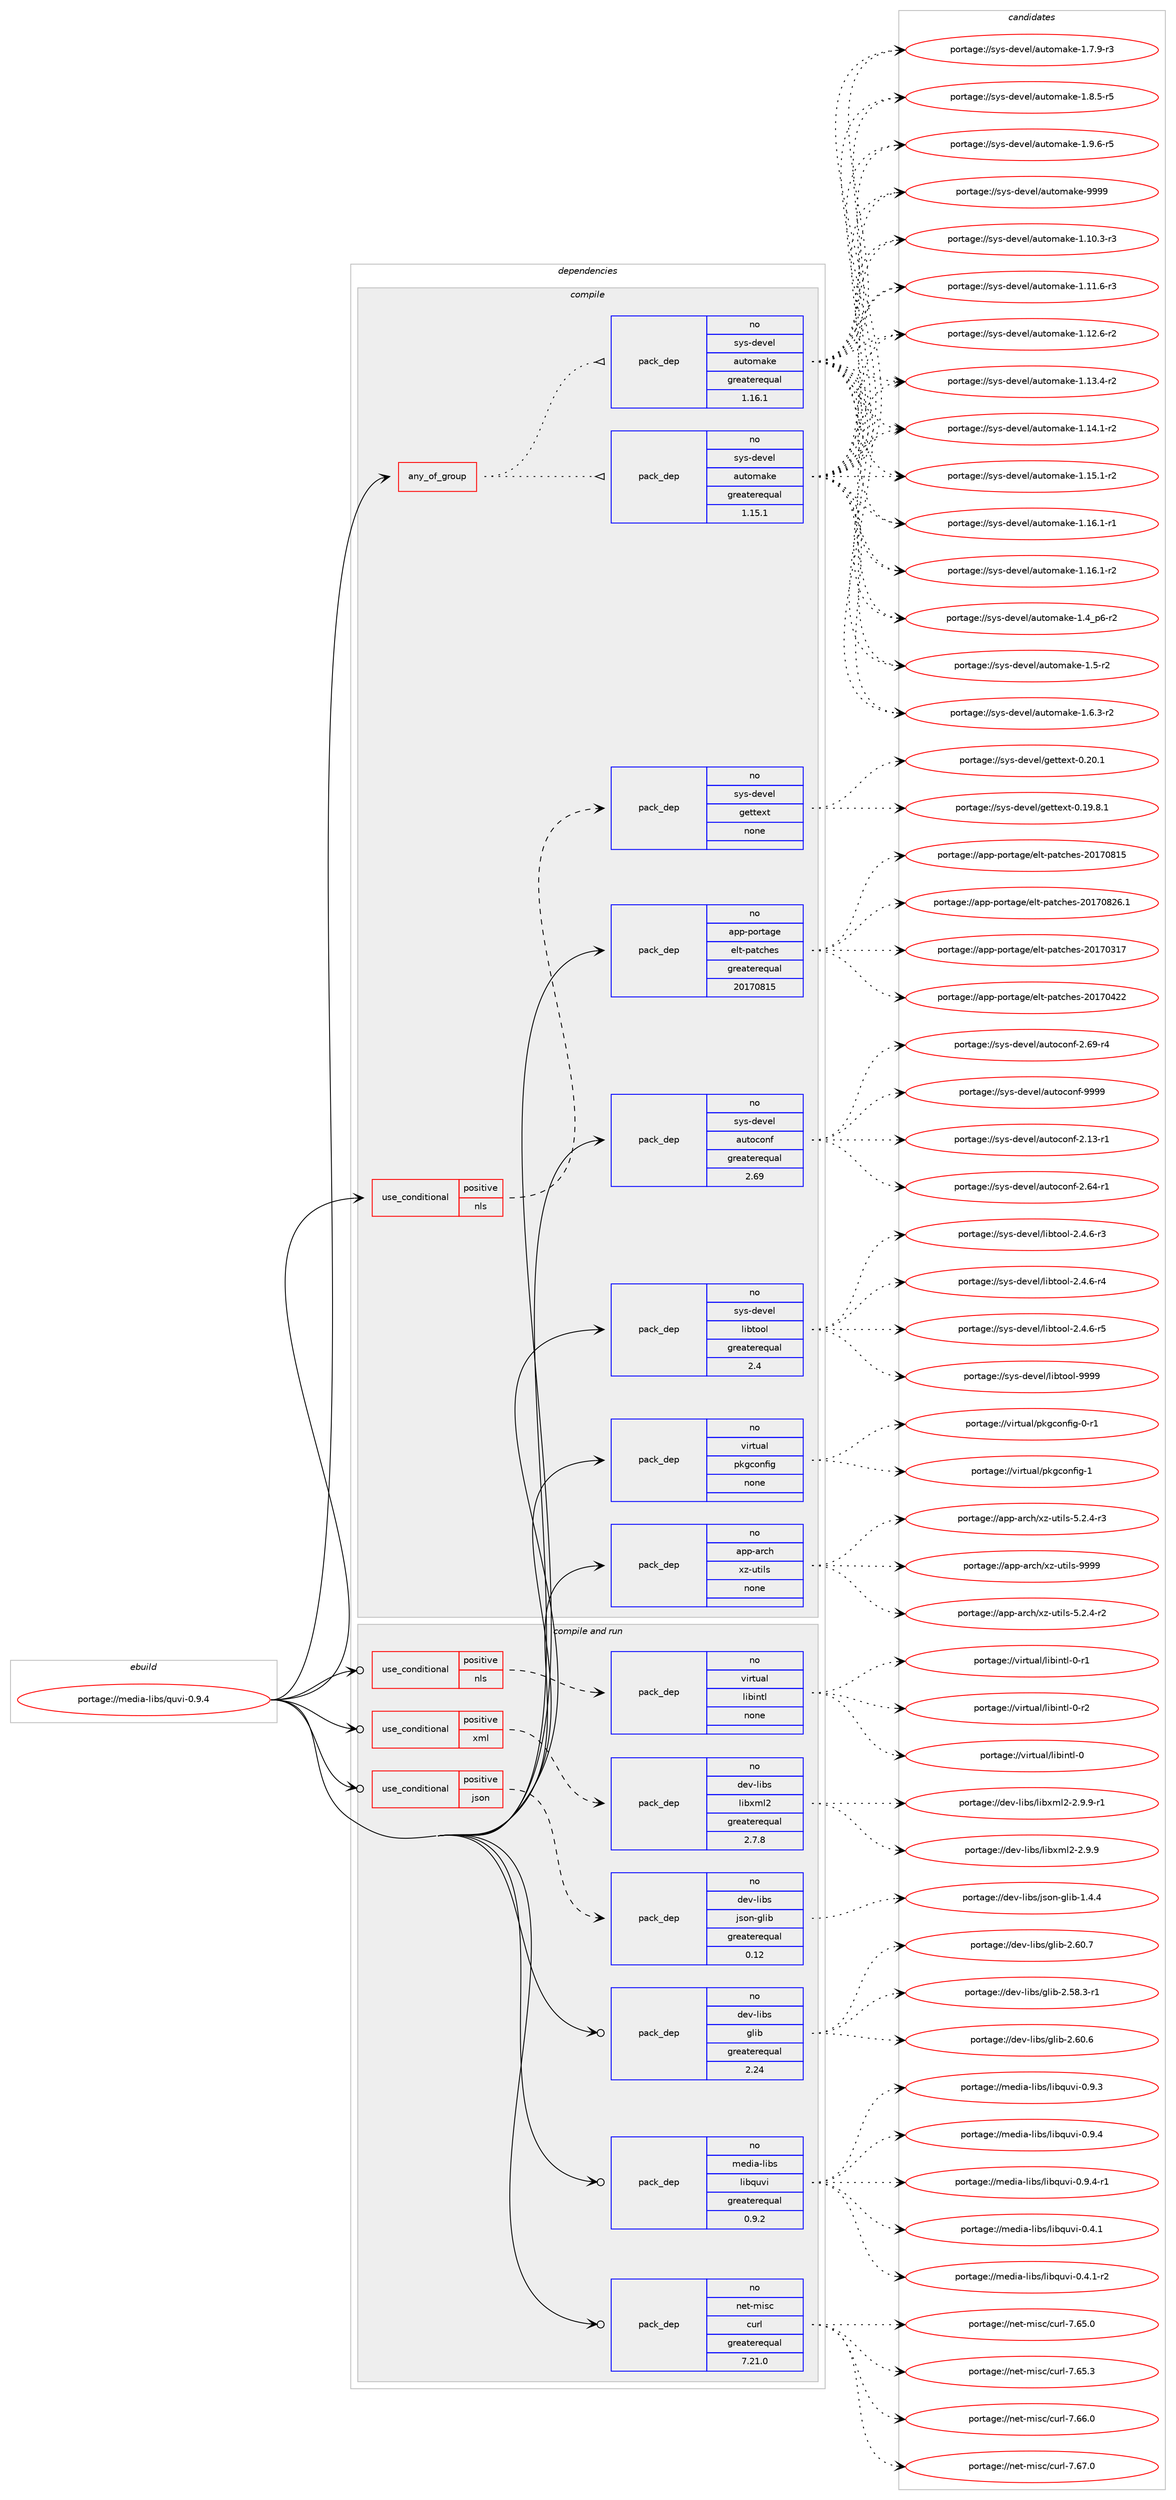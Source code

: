digraph prolog {

# *************
# Graph options
# *************

newrank=true;
concentrate=true;
compound=true;
graph [rankdir=LR,fontname=Helvetica,fontsize=10,ranksep=1.5];#, ranksep=2.5, nodesep=0.2];
edge  [arrowhead=vee];
node  [fontname=Helvetica,fontsize=10];

# **********
# The ebuild
# **********

subgraph cluster_leftcol {
color=gray;
rank=same;
label=<<i>ebuild</i>>;
id [label="portage://media-libs/quvi-0.9.4", color=red, width=4, href="../media-libs/quvi-0.9.4.svg"];
}

# ****************
# The dependencies
# ****************

subgraph cluster_midcol {
color=gray;
label=<<i>dependencies</i>>;
subgraph cluster_compile {
fillcolor="#eeeeee";
style=filled;
label=<<i>compile</i>>;
subgraph any5184 {
dependency324143 [label=<<TABLE BORDER="0" CELLBORDER="1" CELLSPACING="0" CELLPADDING="4"><TR><TD CELLPADDING="10">any_of_group</TD></TR></TABLE>>, shape=none, color=red];subgraph pack237786 {
dependency324144 [label=<<TABLE BORDER="0" CELLBORDER="1" CELLSPACING="0" CELLPADDING="4" WIDTH="220"><TR><TD ROWSPAN="6" CELLPADDING="30">pack_dep</TD></TR><TR><TD WIDTH="110">no</TD></TR><TR><TD>sys-devel</TD></TR><TR><TD>automake</TD></TR><TR><TD>greaterequal</TD></TR><TR><TD>1.16.1</TD></TR></TABLE>>, shape=none, color=blue];
}
dependency324143:e -> dependency324144:w [weight=20,style="dotted",arrowhead="oinv"];
subgraph pack237787 {
dependency324145 [label=<<TABLE BORDER="0" CELLBORDER="1" CELLSPACING="0" CELLPADDING="4" WIDTH="220"><TR><TD ROWSPAN="6" CELLPADDING="30">pack_dep</TD></TR><TR><TD WIDTH="110">no</TD></TR><TR><TD>sys-devel</TD></TR><TR><TD>automake</TD></TR><TR><TD>greaterequal</TD></TR><TR><TD>1.15.1</TD></TR></TABLE>>, shape=none, color=blue];
}
dependency324143:e -> dependency324145:w [weight=20,style="dotted",arrowhead="oinv"];
}
id:e -> dependency324143:w [weight=20,style="solid",arrowhead="vee"];
subgraph cond81042 {
dependency324146 [label=<<TABLE BORDER="0" CELLBORDER="1" CELLSPACING="0" CELLPADDING="4"><TR><TD ROWSPAN="3" CELLPADDING="10">use_conditional</TD></TR><TR><TD>positive</TD></TR><TR><TD>nls</TD></TR></TABLE>>, shape=none, color=red];
subgraph pack237788 {
dependency324147 [label=<<TABLE BORDER="0" CELLBORDER="1" CELLSPACING="0" CELLPADDING="4" WIDTH="220"><TR><TD ROWSPAN="6" CELLPADDING="30">pack_dep</TD></TR><TR><TD WIDTH="110">no</TD></TR><TR><TD>sys-devel</TD></TR><TR><TD>gettext</TD></TR><TR><TD>none</TD></TR><TR><TD></TD></TR></TABLE>>, shape=none, color=blue];
}
dependency324146:e -> dependency324147:w [weight=20,style="dashed",arrowhead="vee"];
}
id:e -> dependency324146:w [weight=20,style="solid",arrowhead="vee"];
subgraph pack237789 {
dependency324148 [label=<<TABLE BORDER="0" CELLBORDER="1" CELLSPACING="0" CELLPADDING="4" WIDTH="220"><TR><TD ROWSPAN="6" CELLPADDING="30">pack_dep</TD></TR><TR><TD WIDTH="110">no</TD></TR><TR><TD>app-arch</TD></TR><TR><TD>xz-utils</TD></TR><TR><TD>none</TD></TR><TR><TD></TD></TR></TABLE>>, shape=none, color=blue];
}
id:e -> dependency324148:w [weight=20,style="solid",arrowhead="vee"];
subgraph pack237790 {
dependency324149 [label=<<TABLE BORDER="0" CELLBORDER="1" CELLSPACING="0" CELLPADDING="4" WIDTH="220"><TR><TD ROWSPAN="6" CELLPADDING="30">pack_dep</TD></TR><TR><TD WIDTH="110">no</TD></TR><TR><TD>app-portage</TD></TR><TR><TD>elt-patches</TD></TR><TR><TD>greaterequal</TD></TR><TR><TD>20170815</TD></TR></TABLE>>, shape=none, color=blue];
}
id:e -> dependency324149:w [weight=20,style="solid",arrowhead="vee"];
subgraph pack237791 {
dependency324150 [label=<<TABLE BORDER="0" CELLBORDER="1" CELLSPACING="0" CELLPADDING="4" WIDTH="220"><TR><TD ROWSPAN="6" CELLPADDING="30">pack_dep</TD></TR><TR><TD WIDTH="110">no</TD></TR><TR><TD>sys-devel</TD></TR><TR><TD>autoconf</TD></TR><TR><TD>greaterequal</TD></TR><TR><TD>2.69</TD></TR></TABLE>>, shape=none, color=blue];
}
id:e -> dependency324150:w [weight=20,style="solid",arrowhead="vee"];
subgraph pack237792 {
dependency324151 [label=<<TABLE BORDER="0" CELLBORDER="1" CELLSPACING="0" CELLPADDING="4" WIDTH="220"><TR><TD ROWSPAN="6" CELLPADDING="30">pack_dep</TD></TR><TR><TD WIDTH="110">no</TD></TR><TR><TD>sys-devel</TD></TR><TR><TD>libtool</TD></TR><TR><TD>greaterequal</TD></TR><TR><TD>2.4</TD></TR></TABLE>>, shape=none, color=blue];
}
id:e -> dependency324151:w [weight=20,style="solid",arrowhead="vee"];
subgraph pack237793 {
dependency324152 [label=<<TABLE BORDER="0" CELLBORDER="1" CELLSPACING="0" CELLPADDING="4" WIDTH="220"><TR><TD ROWSPAN="6" CELLPADDING="30">pack_dep</TD></TR><TR><TD WIDTH="110">no</TD></TR><TR><TD>virtual</TD></TR><TR><TD>pkgconfig</TD></TR><TR><TD>none</TD></TR><TR><TD></TD></TR></TABLE>>, shape=none, color=blue];
}
id:e -> dependency324152:w [weight=20,style="solid",arrowhead="vee"];
}
subgraph cluster_compileandrun {
fillcolor="#eeeeee";
style=filled;
label=<<i>compile and run</i>>;
subgraph cond81043 {
dependency324153 [label=<<TABLE BORDER="0" CELLBORDER="1" CELLSPACING="0" CELLPADDING="4"><TR><TD ROWSPAN="3" CELLPADDING="10">use_conditional</TD></TR><TR><TD>positive</TD></TR><TR><TD>json</TD></TR></TABLE>>, shape=none, color=red];
subgraph pack237794 {
dependency324154 [label=<<TABLE BORDER="0" CELLBORDER="1" CELLSPACING="0" CELLPADDING="4" WIDTH="220"><TR><TD ROWSPAN="6" CELLPADDING="30">pack_dep</TD></TR><TR><TD WIDTH="110">no</TD></TR><TR><TD>dev-libs</TD></TR><TR><TD>json-glib</TD></TR><TR><TD>greaterequal</TD></TR><TR><TD>0.12</TD></TR></TABLE>>, shape=none, color=blue];
}
dependency324153:e -> dependency324154:w [weight=20,style="dashed",arrowhead="vee"];
}
id:e -> dependency324153:w [weight=20,style="solid",arrowhead="odotvee"];
subgraph cond81044 {
dependency324155 [label=<<TABLE BORDER="0" CELLBORDER="1" CELLSPACING="0" CELLPADDING="4"><TR><TD ROWSPAN="3" CELLPADDING="10">use_conditional</TD></TR><TR><TD>positive</TD></TR><TR><TD>nls</TD></TR></TABLE>>, shape=none, color=red];
subgraph pack237795 {
dependency324156 [label=<<TABLE BORDER="0" CELLBORDER="1" CELLSPACING="0" CELLPADDING="4" WIDTH="220"><TR><TD ROWSPAN="6" CELLPADDING="30">pack_dep</TD></TR><TR><TD WIDTH="110">no</TD></TR><TR><TD>virtual</TD></TR><TR><TD>libintl</TD></TR><TR><TD>none</TD></TR><TR><TD></TD></TR></TABLE>>, shape=none, color=blue];
}
dependency324155:e -> dependency324156:w [weight=20,style="dashed",arrowhead="vee"];
}
id:e -> dependency324155:w [weight=20,style="solid",arrowhead="odotvee"];
subgraph cond81045 {
dependency324157 [label=<<TABLE BORDER="0" CELLBORDER="1" CELLSPACING="0" CELLPADDING="4"><TR><TD ROWSPAN="3" CELLPADDING="10">use_conditional</TD></TR><TR><TD>positive</TD></TR><TR><TD>xml</TD></TR></TABLE>>, shape=none, color=red];
subgraph pack237796 {
dependency324158 [label=<<TABLE BORDER="0" CELLBORDER="1" CELLSPACING="0" CELLPADDING="4" WIDTH="220"><TR><TD ROWSPAN="6" CELLPADDING="30">pack_dep</TD></TR><TR><TD WIDTH="110">no</TD></TR><TR><TD>dev-libs</TD></TR><TR><TD>libxml2</TD></TR><TR><TD>greaterequal</TD></TR><TR><TD>2.7.8</TD></TR></TABLE>>, shape=none, color=blue];
}
dependency324157:e -> dependency324158:w [weight=20,style="dashed",arrowhead="vee"];
}
id:e -> dependency324157:w [weight=20,style="solid",arrowhead="odotvee"];
subgraph pack237797 {
dependency324159 [label=<<TABLE BORDER="0" CELLBORDER="1" CELLSPACING="0" CELLPADDING="4" WIDTH="220"><TR><TD ROWSPAN="6" CELLPADDING="30">pack_dep</TD></TR><TR><TD WIDTH="110">no</TD></TR><TR><TD>dev-libs</TD></TR><TR><TD>glib</TD></TR><TR><TD>greaterequal</TD></TR><TR><TD>2.24</TD></TR></TABLE>>, shape=none, color=blue];
}
id:e -> dependency324159:w [weight=20,style="solid",arrowhead="odotvee"];
subgraph pack237798 {
dependency324160 [label=<<TABLE BORDER="0" CELLBORDER="1" CELLSPACING="0" CELLPADDING="4" WIDTH="220"><TR><TD ROWSPAN="6" CELLPADDING="30">pack_dep</TD></TR><TR><TD WIDTH="110">no</TD></TR><TR><TD>media-libs</TD></TR><TR><TD>libquvi</TD></TR><TR><TD>greaterequal</TD></TR><TR><TD>0.9.2</TD></TR></TABLE>>, shape=none, color=blue];
}
id:e -> dependency324160:w [weight=20,style="solid",arrowhead="odotvee"];
subgraph pack237799 {
dependency324161 [label=<<TABLE BORDER="0" CELLBORDER="1" CELLSPACING="0" CELLPADDING="4" WIDTH="220"><TR><TD ROWSPAN="6" CELLPADDING="30">pack_dep</TD></TR><TR><TD WIDTH="110">no</TD></TR><TR><TD>net-misc</TD></TR><TR><TD>curl</TD></TR><TR><TD>greaterequal</TD></TR><TR><TD>7.21.0</TD></TR></TABLE>>, shape=none, color=blue];
}
id:e -> dependency324161:w [weight=20,style="solid",arrowhead="odotvee"];
}
subgraph cluster_run {
fillcolor="#eeeeee";
style=filled;
label=<<i>run</i>>;
}
}

# **************
# The candidates
# **************

subgraph cluster_choices {
rank=same;
color=gray;
label=<<i>candidates</i>>;

subgraph choice237786 {
color=black;
nodesep=1;
choiceportage11512111545100101118101108479711711611110997107101454946494846514511451 [label="portage://sys-devel/automake-1.10.3-r3", color=red, width=4,href="../sys-devel/automake-1.10.3-r3.svg"];
choiceportage11512111545100101118101108479711711611110997107101454946494946544511451 [label="portage://sys-devel/automake-1.11.6-r3", color=red, width=4,href="../sys-devel/automake-1.11.6-r3.svg"];
choiceportage11512111545100101118101108479711711611110997107101454946495046544511450 [label="portage://sys-devel/automake-1.12.6-r2", color=red, width=4,href="../sys-devel/automake-1.12.6-r2.svg"];
choiceportage11512111545100101118101108479711711611110997107101454946495146524511450 [label="portage://sys-devel/automake-1.13.4-r2", color=red, width=4,href="../sys-devel/automake-1.13.4-r2.svg"];
choiceportage11512111545100101118101108479711711611110997107101454946495246494511450 [label="portage://sys-devel/automake-1.14.1-r2", color=red, width=4,href="../sys-devel/automake-1.14.1-r2.svg"];
choiceportage11512111545100101118101108479711711611110997107101454946495346494511450 [label="portage://sys-devel/automake-1.15.1-r2", color=red, width=4,href="../sys-devel/automake-1.15.1-r2.svg"];
choiceportage11512111545100101118101108479711711611110997107101454946495446494511449 [label="portage://sys-devel/automake-1.16.1-r1", color=red, width=4,href="../sys-devel/automake-1.16.1-r1.svg"];
choiceportage11512111545100101118101108479711711611110997107101454946495446494511450 [label="portage://sys-devel/automake-1.16.1-r2", color=red, width=4,href="../sys-devel/automake-1.16.1-r2.svg"];
choiceportage115121115451001011181011084797117116111109971071014549465295112544511450 [label="portage://sys-devel/automake-1.4_p6-r2", color=red, width=4,href="../sys-devel/automake-1.4_p6-r2.svg"];
choiceportage11512111545100101118101108479711711611110997107101454946534511450 [label="portage://sys-devel/automake-1.5-r2", color=red, width=4,href="../sys-devel/automake-1.5-r2.svg"];
choiceportage115121115451001011181011084797117116111109971071014549465446514511450 [label="portage://sys-devel/automake-1.6.3-r2", color=red, width=4,href="../sys-devel/automake-1.6.3-r2.svg"];
choiceportage115121115451001011181011084797117116111109971071014549465546574511451 [label="portage://sys-devel/automake-1.7.9-r3", color=red, width=4,href="../sys-devel/automake-1.7.9-r3.svg"];
choiceportage115121115451001011181011084797117116111109971071014549465646534511453 [label="portage://sys-devel/automake-1.8.5-r5", color=red, width=4,href="../sys-devel/automake-1.8.5-r5.svg"];
choiceportage115121115451001011181011084797117116111109971071014549465746544511453 [label="portage://sys-devel/automake-1.9.6-r5", color=red, width=4,href="../sys-devel/automake-1.9.6-r5.svg"];
choiceportage115121115451001011181011084797117116111109971071014557575757 [label="portage://sys-devel/automake-9999", color=red, width=4,href="../sys-devel/automake-9999.svg"];
dependency324144:e -> choiceportage11512111545100101118101108479711711611110997107101454946494846514511451:w [style=dotted,weight="100"];
dependency324144:e -> choiceportage11512111545100101118101108479711711611110997107101454946494946544511451:w [style=dotted,weight="100"];
dependency324144:e -> choiceportage11512111545100101118101108479711711611110997107101454946495046544511450:w [style=dotted,weight="100"];
dependency324144:e -> choiceportage11512111545100101118101108479711711611110997107101454946495146524511450:w [style=dotted,weight="100"];
dependency324144:e -> choiceportage11512111545100101118101108479711711611110997107101454946495246494511450:w [style=dotted,weight="100"];
dependency324144:e -> choiceportage11512111545100101118101108479711711611110997107101454946495346494511450:w [style=dotted,weight="100"];
dependency324144:e -> choiceportage11512111545100101118101108479711711611110997107101454946495446494511449:w [style=dotted,weight="100"];
dependency324144:e -> choiceportage11512111545100101118101108479711711611110997107101454946495446494511450:w [style=dotted,weight="100"];
dependency324144:e -> choiceportage115121115451001011181011084797117116111109971071014549465295112544511450:w [style=dotted,weight="100"];
dependency324144:e -> choiceportage11512111545100101118101108479711711611110997107101454946534511450:w [style=dotted,weight="100"];
dependency324144:e -> choiceportage115121115451001011181011084797117116111109971071014549465446514511450:w [style=dotted,weight="100"];
dependency324144:e -> choiceportage115121115451001011181011084797117116111109971071014549465546574511451:w [style=dotted,weight="100"];
dependency324144:e -> choiceportage115121115451001011181011084797117116111109971071014549465646534511453:w [style=dotted,weight="100"];
dependency324144:e -> choiceportage115121115451001011181011084797117116111109971071014549465746544511453:w [style=dotted,weight="100"];
dependency324144:e -> choiceportage115121115451001011181011084797117116111109971071014557575757:w [style=dotted,weight="100"];
}
subgraph choice237787 {
color=black;
nodesep=1;
choiceportage11512111545100101118101108479711711611110997107101454946494846514511451 [label="portage://sys-devel/automake-1.10.3-r3", color=red, width=4,href="../sys-devel/automake-1.10.3-r3.svg"];
choiceportage11512111545100101118101108479711711611110997107101454946494946544511451 [label="portage://sys-devel/automake-1.11.6-r3", color=red, width=4,href="../sys-devel/automake-1.11.6-r3.svg"];
choiceportage11512111545100101118101108479711711611110997107101454946495046544511450 [label="portage://sys-devel/automake-1.12.6-r2", color=red, width=4,href="../sys-devel/automake-1.12.6-r2.svg"];
choiceportage11512111545100101118101108479711711611110997107101454946495146524511450 [label="portage://sys-devel/automake-1.13.4-r2", color=red, width=4,href="../sys-devel/automake-1.13.4-r2.svg"];
choiceportage11512111545100101118101108479711711611110997107101454946495246494511450 [label="portage://sys-devel/automake-1.14.1-r2", color=red, width=4,href="../sys-devel/automake-1.14.1-r2.svg"];
choiceportage11512111545100101118101108479711711611110997107101454946495346494511450 [label="portage://sys-devel/automake-1.15.1-r2", color=red, width=4,href="../sys-devel/automake-1.15.1-r2.svg"];
choiceportage11512111545100101118101108479711711611110997107101454946495446494511449 [label="portage://sys-devel/automake-1.16.1-r1", color=red, width=4,href="../sys-devel/automake-1.16.1-r1.svg"];
choiceportage11512111545100101118101108479711711611110997107101454946495446494511450 [label="portage://sys-devel/automake-1.16.1-r2", color=red, width=4,href="../sys-devel/automake-1.16.1-r2.svg"];
choiceportage115121115451001011181011084797117116111109971071014549465295112544511450 [label="portage://sys-devel/automake-1.4_p6-r2", color=red, width=4,href="../sys-devel/automake-1.4_p6-r2.svg"];
choiceportage11512111545100101118101108479711711611110997107101454946534511450 [label="portage://sys-devel/automake-1.5-r2", color=red, width=4,href="../sys-devel/automake-1.5-r2.svg"];
choiceportage115121115451001011181011084797117116111109971071014549465446514511450 [label="portage://sys-devel/automake-1.6.3-r2", color=red, width=4,href="../sys-devel/automake-1.6.3-r2.svg"];
choiceportage115121115451001011181011084797117116111109971071014549465546574511451 [label="portage://sys-devel/automake-1.7.9-r3", color=red, width=4,href="../sys-devel/automake-1.7.9-r3.svg"];
choiceportage115121115451001011181011084797117116111109971071014549465646534511453 [label="portage://sys-devel/automake-1.8.5-r5", color=red, width=4,href="../sys-devel/automake-1.8.5-r5.svg"];
choiceportage115121115451001011181011084797117116111109971071014549465746544511453 [label="portage://sys-devel/automake-1.9.6-r5", color=red, width=4,href="../sys-devel/automake-1.9.6-r5.svg"];
choiceportage115121115451001011181011084797117116111109971071014557575757 [label="portage://sys-devel/automake-9999", color=red, width=4,href="../sys-devel/automake-9999.svg"];
dependency324145:e -> choiceportage11512111545100101118101108479711711611110997107101454946494846514511451:w [style=dotted,weight="100"];
dependency324145:e -> choiceportage11512111545100101118101108479711711611110997107101454946494946544511451:w [style=dotted,weight="100"];
dependency324145:e -> choiceportage11512111545100101118101108479711711611110997107101454946495046544511450:w [style=dotted,weight="100"];
dependency324145:e -> choiceportage11512111545100101118101108479711711611110997107101454946495146524511450:w [style=dotted,weight="100"];
dependency324145:e -> choiceportage11512111545100101118101108479711711611110997107101454946495246494511450:w [style=dotted,weight="100"];
dependency324145:e -> choiceportage11512111545100101118101108479711711611110997107101454946495346494511450:w [style=dotted,weight="100"];
dependency324145:e -> choiceportage11512111545100101118101108479711711611110997107101454946495446494511449:w [style=dotted,weight="100"];
dependency324145:e -> choiceportage11512111545100101118101108479711711611110997107101454946495446494511450:w [style=dotted,weight="100"];
dependency324145:e -> choiceportage115121115451001011181011084797117116111109971071014549465295112544511450:w [style=dotted,weight="100"];
dependency324145:e -> choiceportage11512111545100101118101108479711711611110997107101454946534511450:w [style=dotted,weight="100"];
dependency324145:e -> choiceportage115121115451001011181011084797117116111109971071014549465446514511450:w [style=dotted,weight="100"];
dependency324145:e -> choiceportage115121115451001011181011084797117116111109971071014549465546574511451:w [style=dotted,weight="100"];
dependency324145:e -> choiceportage115121115451001011181011084797117116111109971071014549465646534511453:w [style=dotted,weight="100"];
dependency324145:e -> choiceportage115121115451001011181011084797117116111109971071014549465746544511453:w [style=dotted,weight="100"];
dependency324145:e -> choiceportage115121115451001011181011084797117116111109971071014557575757:w [style=dotted,weight="100"];
}
subgraph choice237788 {
color=black;
nodesep=1;
choiceportage1151211154510010111810110847103101116116101120116454846495746564649 [label="portage://sys-devel/gettext-0.19.8.1", color=red, width=4,href="../sys-devel/gettext-0.19.8.1.svg"];
choiceportage115121115451001011181011084710310111611610112011645484650484649 [label="portage://sys-devel/gettext-0.20.1", color=red, width=4,href="../sys-devel/gettext-0.20.1.svg"];
dependency324147:e -> choiceportage1151211154510010111810110847103101116116101120116454846495746564649:w [style=dotted,weight="100"];
dependency324147:e -> choiceportage115121115451001011181011084710310111611610112011645484650484649:w [style=dotted,weight="100"];
}
subgraph choice237789 {
color=black;
nodesep=1;
choiceportage9711211245971149910447120122451171161051081154553465046524511450 [label="portage://app-arch/xz-utils-5.2.4-r2", color=red, width=4,href="../app-arch/xz-utils-5.2.4-r2.svg"];
choiceportage9711211245971149910447120122451171161051081154553465046524511451 [label="portage://app-arch/xz-utils-5.2.4-r3", color=red, width=4,href="../app-arch/xz-utils-5.2.4-r3.svg"];
choiceportage9711211245971149910447120122451171161051081154557575757 [label="portage://app-arch/xz-utils-9999", color=red, width=4,href="../app-arch/xz-utils-9999.svg"];
dependency324148:e -> choiceportage9711211245971149910447120122451171161051081154553465046524511450:w [style=dotted,weight="100"];
dependency324148:e -> choiceportage9711211245971149910447120122451171161051081154553465046524511451:w [style=dotted,weight="100"];
dependency324148:e -> choiceportage9711211245971149910447120122451171161051081154557575757:w [style=dotted,weight="100"];
}
subgraph choice237790 {
color=black;
nodesep=1;
choiceportage97112112451121111141169710310147101108116451129711699104101115455048495548514955 [label="portage://app-portage/elt-patches-20170317", color=red, width=4,href="../app-portage/elt-patches-20170317.svg"];
choiceportage97112112451121111141169710310147101108116451129711699104101115455048495548525050 [label="portage://app-portage/elt-patches-20170422", color=red, width=4,href="../app-portage/elt-patches-20170422.svg"];
choiceportage97112112451121111141169710310147101108116451129711699104101115455048495548564953 [label="portage://app-portage/elt-patches-20170815", color=red, width=4,href="../app-portage/elt-patches-20170815.svg"];
choiceportage971121124511211111411697103101471011081164511297116991041011154550484955485650544649 [label="portage://app-portage/elt-patches-20170826.1", color=red, width=4,href="../app-portage/elt-patches-20170826.1.svg"];
dependency324149:e -> choiceportage97112112451121111141169710310147101108116451129711699104101115455048495548514955:w [style=dotted,weight="100"];
dependency324149:e -> choiceportage97112112451121111141169710310147101108116451129711699104101115455048495548525050:w [style=dotted,weight="100"];
dependency324149:e -> choiceportage97112112451121111141169710310147101108116451129711699104101115455048495548564953:w [style=dotted,weight="100"];
dependency324149:e -> choiceportage971121124511211111411697103101471011081164511297116991041011154550484955485650544649:w [style=dotted,weight="100"];
}
subgraph choice237791 {
color=black;
nodesep=1;
choiceportage1151211154510010111810110847971171161119911111010245504649514511449 [label="portage://sys-devel/autoconf-2.13-r1", color=red, width=4,href="../sys-devel/autoconf-2.13-r1.svg"];
choiceportage1151211154510010111810110847971171161119911111010245504654524511449 [label="portage://sys-devel/autoconf-2.64-r1", color=red, width=4,href="../sys-devel/autoconf-2.64-r1.svg"];
choiceportage1151211154510010111810110847971171161119911111010245504654574511452 [label="portage://sys-devel/autoconf-2.69-r4", color=red, width=4,href="../sys-devel/autoconf-2.69-r4.svg"];
choiceportage115121115451001011181011084797117116111991111101024557575757 [label="portage://sys-devel/autoconf-9999", color=red, width=4,href="../sys-devel/autoconf-9999.svg"];
dependency324150:e -> choiceportage1151211154510010111810110847971171161119911111010245504649514511449:w [style=dotted,weight="100"];
dependency324150:e -> choiceportage1151211154510010111810110847971171161119911111010245504654524511449:w [style=dotted,weight="100"];
dependency324150:e -> choiceportage1151211154510010111810110847971171161119911111010245504654574511452:w [style=dotted,weight="100"];
dependency324150:e -> choiceportage115121115451001011181011084797117116111991111101024557575757:w [style=dotted,weight="100"];
}
subgraph choice237792 {
color=black;
nodesep=1;
choiceportage1151211154510010111810110847108105981161111111084550465246544511451 [label="portage://sys-devel/libtool-2.4.6-r3", color=red, width=4,href="../sys-devel/libtool-2.4.6-r3.svg"];
choiceportage1151211154510010111810110847108105981161111111084550465246544511452 [label="portage://sys-devel/libtool-2.4.6-r4", color=red, width=4,href="../sys-devel/libtool-2.4.6-r4.svg"];
choiceportage1151211154510010111810110847108105981161111111084550465246544511453 [label="portage://sys-devel/libtool-2.4.6-r5", color=red, width=4,href="../sys-devel/libtool-2.4.6-r5.svg"];
choiceportage1151211154510010111810110847108105981161111111084557575757 [label="portage://sys-devel/libtool-9999", color=red, width=4,href="../sys-devel/libtool-9999.svg"];
dependency324151:e -> choiceportage1151211154510010111810110847108105981161111111084550465246544511451:w [style=dotted,weight="100"];
dependency324151:e -> choiceportage1151211154510010111810110847108105981161111111084550465246544511452:w [style=dotted,weight="100"];
dependency324151:e -> choiceportage1151211154510010111810110847108105981161111111084550465246544511453:w [style=dotted,weight="100"];
dependency324151:e -> choiceportage1151211154510010111810110847108105981161111111084557575757:w [style=dotted,weight="100"];
}
subgraph choice237793 {
color=black;
nodesep=1;
choiceportage11810511411611797108471121071039911111010210510345484511449 [label="portage://virtual/pkgconfig-0-r1", color=red, width=4,href="../virtual/pkgconfig-0-r1.svg"];
choiceportage1181051141161179710847112107103991111101021051034549 [label="portage://virtual/pkgconfig-1", color=red, width=4,href="../virtual/pkgconfig-1.svg"];
dependency324152:e -> choiceportage11810511411611797108471121071039911111010210510345484511449:w [style=dotted,weight="100"];
dependency324152:e -> choiceportage1181051141161179710847112107103991111101021051034549:w [style=dotted,weight="100"];
}
subgraph choice237794 {
color=black;
nodesep=1;
choiceportage1001011184510810598115471061151111104510310810598454946524652 [label="portage://dev-libs/json-glib-1.4.4", color=red, width=4,href="../dev-libs/json-glib-1.4.4.svg"];
dependency324154:e -> choiceportage1001011184510810598115471061151111104510310810598454946524652:w [style=dotted,weight="100"];
}
subgraph choice237795 {
color=black;
nodesep=1;
choiceportage1181051141161179710847108105981051101161084548 [label="portage://virtual/libintl-0", color=red, width=4,href="../virtual/libintl-0.svg"];
choiceportage11810511411611797108471081059810511011610845484511449 [label="portage://virtual/libintl-0-r1", color=red, width=4,href="../virtual/libintl-0-r1.svg"];
choiceportage11810511411611797108471081059810511011610845484511450 [label="portage://virtual/libintl-0-r2", color=red, width=4,href="../virtual/libintl-0-r2.svg"];
dependency324156:e -> choiceportage1181051141161179710847108105981051101161084548:w [style=dotted,weight="100"];
dependency324156:e -> choiceportage11810511411611797108471081059810511011610845484511449:w [style=dotted,weight="100"];
dependency324156:e -> choiceportage11810511411611797108471081059810511011610845484511450:w [style=dotted,weight="100"];
}
subgraph choice237796 {
color=black;
nodesep=1;
choiceportage1001011184510810598115471081059812010910850455046574657 [label="portage://dev-libs/libxml2-2.9.9", color=red, width=4,href="../dev-libs/libxml2-2.9.9.svg"];
choiceportage10010111845108105981154710810598120109108504550465746574511449 [label="portage://dev-libs/libxml2-2.9.9-r1", color=red, width=4,href="../dev-libs/libxml2-2.9.9-r1.svg"];
dependency324158:e -> choiceportage1001011184510810598115471081059812010910850455046574657:w [style=dotted,weight="100"];
dependency324158:e -> choiceportage10010111845108105981154710810598120109108504550465746574511449:w [style=dotted,weight="100"];
}
subgraph choice237797 {
color=black;
nodesep=1;
choiceportage10010111845108105981154710310810598455046535646514511449 [label="portage://dev-libs/glib-2.58.3-r1", color=red, width=4,href="../dev-libs/glib-2.58.3-r1.svg"];
choiceportage1001011184510810598115471031081059845504654484654 [label="portage://dev-libs/glib-2.60.6", color=red, width=4,href="../dev-libs/glib-2.60.6.svg"];
choiceportage1001011184510810598115471031081059845504654484655 [label="portage://dev-libs/glib-2.60.7", color=red, width=4,href="../dev-libs/glib-2.60.7.svg"];
dependency324159:e -> choiceportage10010111845108105981154710310810598455046535646514511449:w [style=dotted,weight="100"];
dependency324159:e -> choiceportage1001011184510810598115471031081059845504654484654:w [style=dotted,weight="100"];
dependency324159:e -> choiceportage1001011184510810598115471031081059845504654484655:w [style=dotted,weight="100"];
}
subgraph choice237798 {
color=black;
nodesep=1;
choiceportage1091011001059745108105981154710810598113117118105454846524649 [label="portage://media-libs/libquvi-0.4.1", color=red, width=4,href="../media-libs/libquvi-0.4.1.svg"];
choiceportage10910110010597451081059811547108105981131171181054548465246494511450 [label="portage://media-libs/libquvi-0.4.1-r2", color=red, width=4,href="../media-libs/libquvi-0.4.1-r2.svg"];
choiceportage1091011001059745108105981154710810598113117118105454846574651 [label="portage://media-libs/libquvi-0.9.3", color=red, width=4,href="../media-libs/libquvi-0.9.3.svg"];
choiceportage1091011001059745108105981154710810598113117118105454846574652 [label="portage://media-libs/libquvi-0.9.4", color=red, width=4,href="../media-libs/libquvi-0.9.4.svg"];
choiceportage10910110010597451081059811547108105981131171181054548465746524511449 [label="portage://media-libs/libquvi-0.9.4-r1", color=red, width=4,href="../media-libs/libquvi-0.9.4-r1.svg"];
dependency324160:e -> choiceportage1091011001059745108105981154710810598113117118105454846524649:w [style=dotted,weight="100"];
dependency324160:e -> choiceportage10910110010597451081059811547108105981131171181054548465246494511450:w [style=dotted,weight="100"];
dependency324160:e -> choiceportage1091011001059745108105981154710810598113117118105454846574651:w [style=dotted,weight="100"];
dependency324160:e -> choiceportage1091011001059745108105981154710810598113117118105454846574652:w [style=dotted,weight="100"];
dependency324160:e -> choiceportage10910110010597451081059811547108105981131171181054548465746524511449:w [style=dotted,weight="100"];
}
subgraph choice237799 {
color=black;
nodesep=1;
choiceportage1101011164510910511599479911711410845554654534648 [label="portage://net-misc/curl-7.65.0", color=red, width=4,href="../net-misc/curl-7.65.0.svg"];
choiceportage1101011164510910511599479911711410845554654534651 [label="portage://net-misc/curl-7.65.3", color=red, width=4,href="../net-misc/curl-7.65.3.svg"];
choiceportage1101011164510910511599479911711410845554654544648 [label="portage://net-misc/curl-7.66.0", color=red, width=4,href="../net-misc/curl-7.66.0.svg"];
choiceportage1101011164510910511599479911711410845554654554648 [label="portage://net-misc/curl-7.67.0", color=red, width=4,href="../net-misc/curl-7.67.0.svg"];
dependency324161:e -> choiceportage1101011164510910511599479911711410845554654534648:w [style=dotted,weight="100"];
dependency324161:e -> choiceportage1101011164510910511599479911711410845554654534651:w [style=dotted,weight="100"];
dependency324161:e -> choiceportage1101011164510910511599479911711410845554654544648:w [style=dotted,weight="100"];
dependency324161:e -> choiceportage1101011164510910511599479911711410845554654554648:w [style=dotted,weight="100"];
}
}

}
